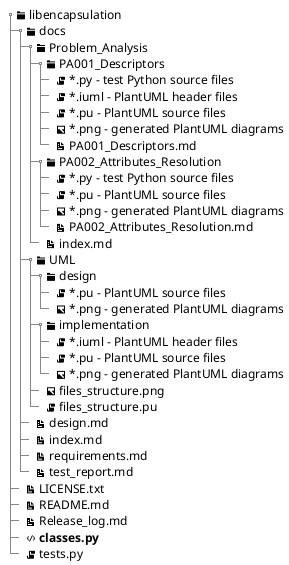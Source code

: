 @startuml files_structure
@startsalt
{
    {T
        + <&folder> libencapsulation
        ++ <&folder> docs
        +++ <&folder> Problem_Analysis
        ++++ <&folder> PA001_Descriptors
        +++++ <&script> *.py - test Python source files
        +++++ <&script> *.iuml - PlantUML header files
        +++++ <&script> *.pu - PlantUML source files
        +++++ <&image> *.png - generated PlantUML diagrams
        +++++ <&document> PA001_Descriptors.md
        ++++ <&folder> PA002_Attributes_Resolution
        +++++ <&script> *.py - test Python source files
        +++++ <&script> *.pu - PlantUML source files
        +++++ <&image> *.png - generated PlantUML diagrams
        +++++ <&document> PA002_Attributes_Resolution.md
        ++++ <&document> index.md
        +++ <&folder> UML
        ++++ <&folder> design
        +++++ <&script> *.pu - PlantUML source files
        +++++ <&image> *.png - generated PlantUML diagrams
        ++++ <&folder> implementation
        +++++ <&script> *.iuml - PlantUML header files
        +++++ <&script> *.pu - PlantUML source files
        +++++ <&image> *.png - generated PlantUML diagrams
        ++++ <&image> files_structure.png
        ++++ <&script> files_structure.pu
        +++ <&document> design.md
        +++ <&document> index.md
        +++ <&document> requirements.md
        +++ <&document> test_report.md
        ++ <&document> LICENSE.txt
        ++ <&document> README.md
        ++ <&document> Release_log.md
        ++ <&code> <b>classes.py</b>
        ++ <&script> tests.py
    }
}
@endsalt
@enduml